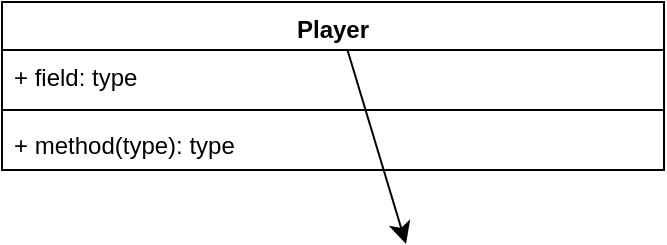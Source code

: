 <mxfile version="23.1.5" type="github">
  <diagram name="Page-1" id="cR6cGgek2UyNd2sbY0jU">
    <mxGraphModel dx="921" dy="605" grid="0" gridSize="10" guides="1" tooltips="1" connect="1" arrows="1" fold="1" page="0" pageScale="1" pageWidth="827" pageHeight="1169" math="0" shadow="0">
      <root>
        <mxCell id="0" />
        <mxCell id="1" parent="0" />
        <mxCell id="uB6rEbJijYcBxJJk-4rv-5" style="edgeStyle=none;curved=1;rounded=0;orthogonalLoop=1;jettySize=auto;html=1;exitX=0.5;exitY=0;exitDx=0;exitDy=0;fontSize=12;startSize=8;endSize=8;" edge="1" parent="1" source="uB6rEbJijYcBxJJk-4rv-1">
          <mxGeometry relative="1" as="geometry">
            <mxPoint x="197" y="145" as="targetPoint" />
          </mxGeometry>
        </mxCell>
        <mxCell id="uB6rEbJijYcBxJJk-4rv-1" value="Player" style="swimlane;fontStyle=1;align=center;verticalAlign=top;childLayout=stackLayout;horizontal=1;startSize=24;horizontalStack=0;resizeParent=1;resizeParentMax=0;resizeLast=0;collapsible=1;marginBottom=0;whiteSpace=wrap;html=1;" vertex="1" parent="1">
          <mxGeometry x="-5" y="24" width="331" height="84" as="geometry" />
        </mxCell>
        <mxCell id="uB6rEbJijYcBxJJk-4rv-2" value="+ field: type" style="text;strokeColor=none;fillColor=none;align=left;verticalAlign=top;spacingLeft=4;spacingRight=4;overflow=hidden;rotatable=0;points=[[0,0.5],[1,0.5]];portConstraint=eastwest;whiteSpace=wrap;html=1;" vertex="1" parent="uB6rEbJijYcBxJJk-4rv-1">
          <mxGeometry y="24" width="331" height="26" as="geometry" />
        </mxCell>
        <mxCell id="uB6rEbJijYcBxJJk-4rv-3" value="" style="line;strokeWidth=1;fillColor=none;align=left;verticalAlign=middle;spacingTop=-1;spacingLeft=3;spacingRight=3;rotatable=0;labelPosition=right;points=[];portConstraint=eastwest;strokeColor=inherit;" vertex="1" parent="uB6rEbJijYcBxJJk-4rv-1">
          <mxGeometry y="50" width="331" height="8" as="geometry" />
        </mxCell>
        <mxCell id="uB6rEbJijYcBxJJk-4rv-4" value="+ method(type): type" style="text;strokeColor=none;fillColor=none;align=left;verticalAlign=top;spacingLeft=4;spacingRight=4;overflow=hidden;rotatable=0;points=[[0,0.5],[1,0.5]];portConstraint=eastwest;whiteSpace=wrap;html=1;" vertex="1" parent="uB6rEbJijYcBxJJk-4rv-1">
          <mxGeometry y="58" width="331" height="26" as="geometry" />
        </mxCell>
      </root>
    </mxGraphModel>
  </diagram>
</mxfile>
